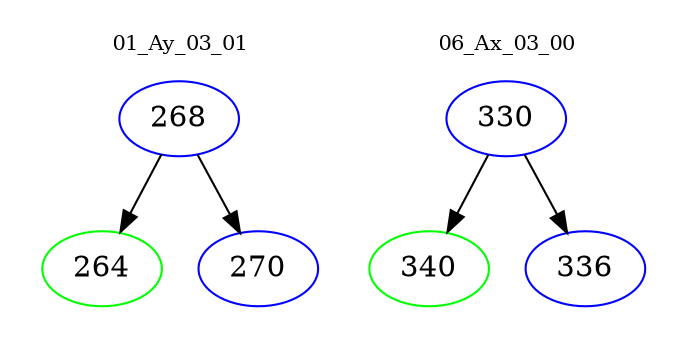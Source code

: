 digraph{
subgraph cluster_0 {
color = white
label = "01_Ay_03_01";
fontsize=10;
T0_268 [label="268", color="blue"]
T0_268 -> T0_264 [color="black"]
T0_264 [label="264", color="green"]
T0_268 -> T0_270 [color="black"]
T0_270 [label="270", color="blue"]
}
subgraph cluster_1 {
color = white
label = "06_Ax_03_00";
fontsize=10;
T1_330 [label="330", color="blue"]
T1_330 -> T1_340 [color="black"]
T1_340 [label="340", color="green"]
T1_330 -> T1_336 [color="black"]
T1_336 [label="336", color="blue"]
}
}
